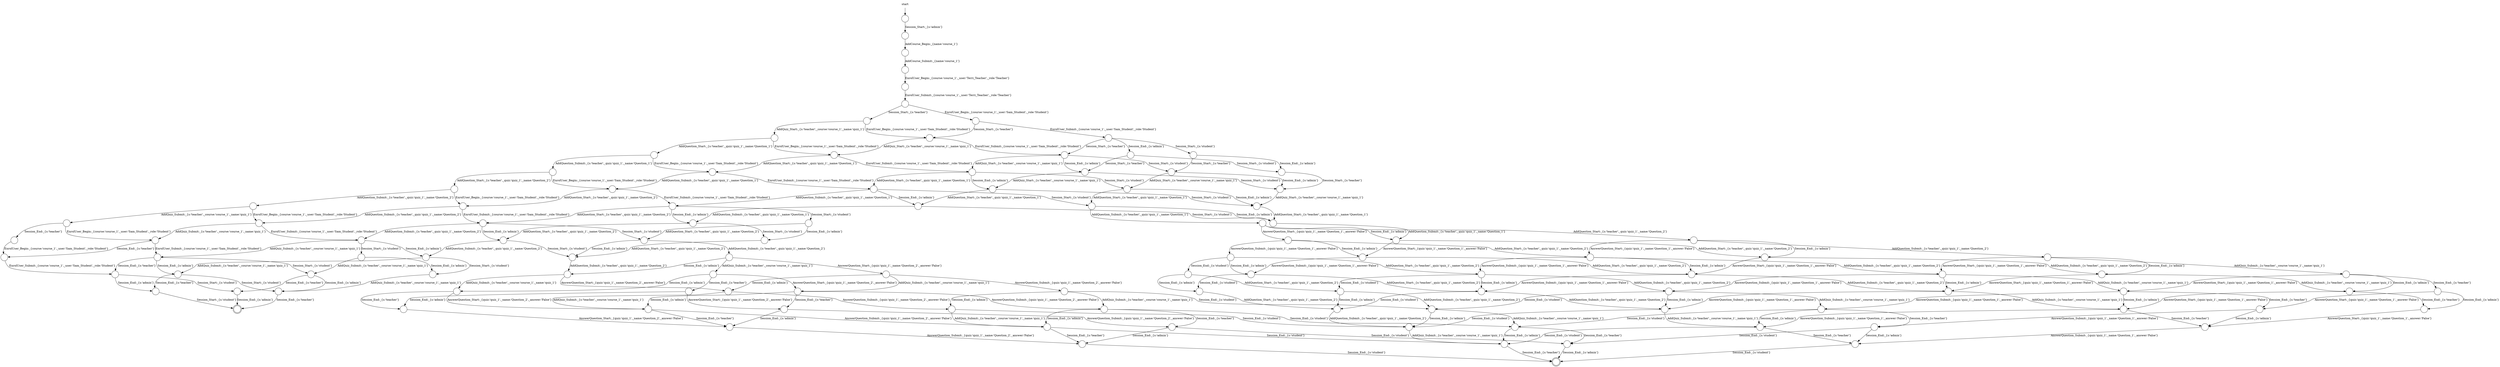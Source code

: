 digraph moodle {
  0 [shape=circle label="" ]
  1 [shape=circle label="" ]
  2 [shape=circle label="" ]
  3 [shape=circle label="" ]
  4 [shape=circle label="" ]
  5 [shape=circle label="" ]
  6 [shape=circle label="" ]
  7 [shape=circle label="" ]
  8 [shape=circle label="" ]
  9 [shape=circle label="" ]
  10 [shape=circle label="" ]
  11 [shape=circle label="" ]
  12 [shape=circle label="" ]
  13 [shape=circle label="" ]
  14 [shape=circle label="" ]
  15 [shape=circle label="" ]
  16 [shape=circle label="" ]
  17 [shape=circle label="" ]
  18 [shape=circle label="" ]
  19 [shape=circle label="" ]
  20 [shape=circle label="" ]
  21 [shape=circle label="" ]
  22 [shape=circle label="" ]
  23 [shape=circle label="" ]
  24 [shape=circle label="" ]
  25 [shape=circle label="" ]
  26 [shape=circle label="" ]
  27 [shape=circle label="" ]
  28 [shape=circle label="" ]
  29 [shape=circle label="" ]
  30 [shape=circle label="" ]
  31 [shape=circle label="" ]
  32 [shape=circle label="" ]
  33 [shape=circle label="" ]
  34 [shape=circle label="" ]
  35 [shape=circle label="" ]
  36 [shape=circle label="" ]
  37 [shape=circle label="" ]
  38 [shape=circle label="" ]
  39 [shape=circle label="" ]
  40 [shape=circle label="" ]
  41 [shape=circle label="" ]
  42 [shape=circle label="" ]
  43 [shape=circle label="" ]
  44 [shape=circle label="" ]
  45 [shape=circle label="" ]
  46 [shape=circle label="" ]
  47 [shape=circle label="" ]
  48 [shape=circle label="" ]
  49 [shape=circle label="" ]
  50 [shape=circle label="" ]
  51 [shape=circle label="" ]
  52 [shape=circle label="" ]
  53 [shape=circle label="" ]
  54 [shape=circle label="" ]
  55 [shape=circle label="" ]
  56 [shape=circle label="" ]
  57 [shape=circle label="" ]
  58 [shape=circle label="" ]
  59 [shape=circle label="" ]
  60 [shape=circle label="" ]
  61 [shape=circle label="" ]
  62 [shape=circle label="" ]
  63 [shape=circle label="" ]
  64 [shape=circle label="" ]
  65 [shape=circle label="" ]
  66 [shape=circle label="" ]
  67 [shape=circle label="" ]
  68 [shape=circle label="" ]
  69 [shape=circle label="" ]
  70 [shape=circle label="" ]
  71 [shape=circle label="" ]
  72 [shape=circle label="" ]
  73 [shape=circle label="" ]
  74 [shape=circle label="" ]
  75 [shape=circle label="" ]
  76 [shape=circle label="" ]
  77 [shape=circle label="" ]
  78 [shape=circle label="" ]
  79 [shape=circle label="" ]
  80 [shape=circle label="" ]
  81 [shape=circle label="" ]
  82 [shape=circle label="" ]
  83 [shape=circle label="" ]
  84 [shape=circle label="" ]
  85 [shape=circle label="" ]
  86 [shape=circle label="" ]
  87 [shape=circle label="" ]
  88 [shape=circle label="" ]
  89 [shape=circle label="" ]
  90 [shape=circle label="" ]
  91 [shape=circle label="" ]
  92 [shape=circle label="" ]
  93 [shape=circle label="" ]
  94 [shape=circle label="" ]
  95 [shape=circle label="" ]
  96 [shape=circle label="" ]
  97 [shape=circle label="" ]
  98 [shape=circle label="" ]
  99 [shape=circle label="" ]
  100 [shape=circle label="" ]
  101 [shape=circle label="" ]
  102 [shape=circle label="" ]
  103 [shape=circle label="" ]
  104 [shape=circle label="" ]
  105 [shape=circle label="" ]
  106 [shape=circle label="" ]
  107 [shape=circle label="" ]
  108 [shape=circle label="" ]
  109 [shape=circle label="" ]
  110 [shape=circle label="" ]
  111 [shape=circle label="" ]
  112 [shape=circle label="" ]
  113 [shape=circle label="" ]
  114 [shape=circle label="" ]
  115 [shape=doublecircle label="" ]
  116 [shape=doublecircle label="" ]
  -1 [shape=none label="start" ]
  0 -> 1 [label="Session_Start:_{s:'teacher'}"]
  0 -> 18 [label="Session_Start:_{s:'student'}"]
  1 -> 5 [label="Session_Start:_{s:'student'}"]
  1 -> 20 [label="AddQuiz_Start:_{s:'teacher',_course:'course_1',_name:'quiz_1'}"]
  2 -> 6 [label="Session_Start:_{s:'teacher'}"]
  2 -> 96 [label="EnrolUser_Begin:_{course:'course_1',_user:'Sam_Student',_role:'Student'}"]
  3 -> 30 [label="Session_End:_{s:'admin'}"]
  3 -> 72 [label="AddQuiz_Submit:_{s:'teacher',_course:'course_1',_name:'quiz_1'}"]
  3 -> 85 [label="AnswerQuestion_Start:_{quiz:'quiz_1',_name:'Question_1',_answer:'False'}"]
  4 -> 28 [label="Session_End:_{s:'teacher'}"]
  4 -> 93 [label="AnswerQuestion_Start:_{quiz:'quiz_1',_name:'Question_2',_answer:'False'}"]
  5 -> 68 [label="AddQuiz_Start:_{s:'teacher',_course:'course_1',_name:'quiz_1'}"]
  6 -> 73 [label="AddQuiz_Start:_{s:'teacher',_course:'course_1',_name:'quiz_1'}"]
  6 -> 83 [label="EnrolUser_Begin:_{course:'course_1',_user:'Sam_Student',_role:'Student'}"]
  7 -> 29 [label="AddQuiz_Submit:_{s:'teacher',_course:'course_1',_name:'quiz_1'}"]
  7 -> 99 [label="AnswerQuestion_Start:_{quiz:'quiz_1',_name:'Question_2',_answer:'False'}"]
  7 -> 106 [label="Session_End:_{s:'admin'}"]
  8 -> 24 [label="AnswerQuestion_Start:_{quiz:'quiz_1',_name:'Question_1',_answer:'False'}"]
  8 -> 25 [label="Session_End:_{s:'teacher'}"]
  9 -> 11 [label="AnswerQuestion_Submit:_{quiz:'quiz_1',_name:'Question_1',_answer:'False'}"]
  9 -> 24 [label="AddQuiz_Submit:_{s:'teacher',_course:'course_1',_name:'quiz_1'}"]
  10 -> 70 [label="AddQuiz_Submit:_{s:'teacher',_course:'course_1',_name:'quiz_1'}"]
  10 -> 90 [label="Session_End:_{s:'student'}"]
  11 -> 71 [label="AddQuiz_Submit:_{s:'teacher',_course:'course_1',_name:'quiz_1'}"]
  11 -> 90 [label="Session_End:_{s:'student'}"]
  12 -> 26 [label="AddQuestion_Start:_{s:'teacher',_quiz:'quiz_1',_name:'Question_1'}"]
  12 -> 48 [label="EnrolUser_Submit:_{course:'course_1',_user:'Sam_Student',_role:'Student'}"]
  13 -> 115 [label="Session_End:_{s:'admin'}"]
  14 -> 16 [label="AddQuestion_Start:_{s:'teacher',_quiz:'quiz_1',_name:'Question_2'}"]
  14 -> 32 [label="Session_End:_{s:'admin'}"]
  15 -> 80 [label="Session_End:_{s:'admin'}"]
  15 -> 107 [label="Session_Start:_{s:'student'}"]
  16 -> 7 [label="AddQuestion_Submit:_{s:'teacher',_quiz:'quiz_1',_name:'Question_2'}"]
  16 -> 58 [label="Session_End:_{s:'admin'}"]
  17 -> 10 [label="AnswerQuestion_Submit:_{quiz:'quiz_1',_name:'Question_2',_answer:'False'}"]
  17 -> 93 [label="AddQuiz_Submit:_{s:'teacher',_course:'course_1',_name:'quiz_1'}"]
  18 -> 5 [label="Session_Start:_{s:'teacher'}"]
  19 -> 62 [label="Session_End:_{s:'teacher'}"]
  19 -> 65 [label="EnrolUser_Submit:_{course:'course_1',_user:'Sam_Student',_role:'Student'}"]
  20 -> 56 [label="AddQuestion_Start:_{s:'teacher',_quiz:'quiz_1',_name:'Question_1'}"]
  20 -> 68 [label="Session_Start:_{s:'student'}"]
  21 -> 13 [label="Session_End:_{s:'teacher'}"]
  21 -> 82 [label="Session_End:_{s:'admin'}"]
  22 -> 1 [label="Session_End:_{s:'admin'}"]
  22 -> 48 [label="AddQuiz_Start:_{s:'teacher',_course:'course_1',_name:'quiz_1'}"]
  22 -> 113 [label="Session_Start:_{s:'student'}"]
  23 -> 49 [label="Session_End:_{s:'admin'}"]
  23 -> 92 [label="AnswerQuestion_Submit:_{quiz:'quiz_1',_name:'Question_1',_answer:'False'}"]
  24 -> 49 [label="Session_End:_{s:'teacher'}"]
  24 -> 71 [label="AnswerQuestion_Submit:_{quiz:'quiz_1',_name:'Question_1',_answer:'False'}"]
  25 -> 49 [label="AnswerQuestion_Start:_{quiz:'quiz_1',_name:'Question_1',_answer:'False'}"]
  26 -> 38 [label="EnrolUser_Submit:_{course:'course_1',_user:'Sam_Student',_role:'Student'}"]
  26 -> 101 [label="AddQuestion_Submit:_{s:'teacher',_quiz:'quiz_1',_name:'Question_1'}"]
  27 -> 30 [label="AddQuestion_Submit:_{s:'teacher',_quiz:'quiz_1',_name:'Question_2'}"]
  27 -> 59 [label="AnswerQuestion_Start:_{quiz:'quiz_1',_name:'Question_1',_answer:'False'}"]
  28 -> 66 [label="AnswerQuestion_Start:_{quiz:'quiz_1',_name:'Question_2',_answer:'False'}"]
  29 -> 4 [label="Session_End:_{s:'admin'}"]
  29 -> 36 [label="Session_End:_{s:'teacher'}"]
  29 -> 67 [label="AnswerQuestion_Start:_{quiz:'quiz_1',_name:'Question_2',_answer:'False'}"]
  30 -> 8 [label="AddQuiz_Submit:_{s:'teacher',_course:'course_1',_name:'quiz_1'}"]
  30 -> 9 [label="AnswerQuestion_Start:_{quiz:'quiz_1',_name:'Question_1',_answer:'False'}"]
  31 -> 50 [label="AddQuiz_Submit:_{s:'teacher',_course:'course_1',_name:'quiz_1'}"]
  32 -> 58 [label="AddQuestion_Start:_{s:'teacher',_quiz:'quiz_1',_name:'Question_2'}"]
  33 -> 27 [label="AddQuestion_Start:_{s:'teacher',_quiz:'quiz_1',_name:'Question_2'}"]
  33 -> 51 [label="AnswerQuestion_Start:_{quiz:'quiz_1',_name:'Question_1',_answer:'False'}"]
  34 -> 62 [label="EnrolUser_Begin:_{course:'course_1',_user:'Sam_Student',_role:'Student'}"]
  35 -> 87 [label="AddCourse_Begin:_{name:'course_1'}"]
  36 -> 28 [label="Session_End:_{s:'admin'}"]
  36 -> 63 [label="AnswerQuestion_Start:_{quiz:'quiz_1',_name:'Question_2',_answer:'False'}"]
  37 -> 42 [label="AddQuestion_Submit:_{s:'teacher',_quiz:'quiz_1',_name:'Question_2'}"]
  37 -> 61 [label="Session_End:_{s:'admin'}"]
  37 -> 111 [label="Session_End:_{s:'student'}"]
  38 -> 56 [label="Session_End:_{s:'admin'}"]
  38 -> 86 [label="Session_Start:_{s:'student'}"]
  38 -> 114 [label="AddQuestion_Submit:_{s:'teacher',_quiz:'quiz_1',_name:'Question_1'}"]
  39 -> 43 [label="EnrolUser_Begin:_{course:'course_1',_user:'Terri_Teacher',_role:'Teacher'}"]
  40 -> 10 [label="Session_End:_{s:'admin'}"]
  40 -> 54 [label="Session_End:_{s:'student'}"]
  40 -> 75 [label="AddQuiz_Submit:_{s:'teacher',_course:'course_1',_name:'quiz_1'}"]
  41 -> 23 [label="Session_End:_{s:'teacher'}"]
  41 -> 24 [label="Session_End:_{s:'admin'}"]
  41 -> 76 [label="AnswerQuestion_Submit:_{quiz:'quiz_1',_name:'Question_1',_answer:'False'}"]
  42 -> 11 [label="Session_End:_{s:'admin'}"]
  42 -> 54 [label="Session_End:_{s:'student'}"]
  42 -> 76 [label="AddQuiz_Submit:_{s:'teacher',_course:'course_1',_name:'quiz_1'}"]
  43 -> 2 [label="EnrolUser_Submit:_{course:'course_1',_user:'Terri_Teacher',_role:'Teacher'}"]
  44 -> 37 [label="AddQuestion_Start:_{s:'teacher',_quiz:'quiz_1',_name:'Question_2'}"]
  44 -> 52 [label="Session_End:_{s:'admin'}"]
  44 -> 103 [label="Session_End:_{s:'student'}"]
  45 -> 33 [label="Session_End:_{s:'admin'}"]
  45 -> 57 [label="AddQuestion_Start:_{s:'teacher',_quiz:'quiz_1',_name:'Question_2'}"]
  45 -> 81 [label="AnswerQuestion_Start:_{quiz:'quiz_1',_name:'Question_1',_answer:'False'}"]
  46 -> 26 [label="EnrolUser_Begin:_{course:'course_1',_user:'Sam_Student',_role:'Student'}"]
  46 -> 102 [label="AddQuestion_Submit:_{s:'teacher',_quiz:'quiz_1',_name:'Question_1'}"]
  47 -> 33 [label="AddQuestion_Submit:_{s:'teacher',_quiz:'quiz_1',_name:'Question_1'}"]
  48 -> 20 [label="Session_End:_{s:'admin'}"]
  48 -> 38 [label="AddQuestion_Start:_{s:'teacher',_quiz:'quiz_1',_name:'Question_1'}"]
  48 -> 55 [label="Session_Start:_{s:'student'}"]
  49 -> 79 [label="AnswerQuestion_Submit:_{quiz:'quiz_1',_name:'Question_1',_answer:'False'}"]
  50 -> 116 [label="Session_End:_{s:'teacher'}"]
  51 -> 52 [label="AnswerQuestion_Submit:_{quiz:'quiz_1',_name:'Question_1',_answer:'False'}"]
  51 -> 59 [label="AddQuestion_Start:_{s:'teacher',_quiz:'quiz_1',_name:'Question_2'}"]
  52 -> 61 [label="AddQuestion_Start:_{s:'teacher',_quiz:'quiz_1',_name:'Question_2'}"]
  52 -> 109 [label="Session_End:_{s:'student'}"]
  53 -> 19 [label="EnrolUser_Begin:_{course:'course_1',_user:'Sam_Student',_role:'Student'}"]
  53 -> 34 [label="Session_End:_{s:'teacher'}"]
  54 -> 21 [label="AddQuiz_Submit:_{s:'teacher',_course:'course_1',_name:'quiz_1'}"]
  54 -> 90 [label="Session_End:_{s:'admin'}"]
  55 -> 68 [label="Session_End:_{s:'admin'}"]
  55 -> 86 [label="AddQuestion_Start:_{s:'teacher',_quiz:'quiz_1',_name:'Question_1'}"]
  56 -> 47 [label="Session_Start:_{s:'student'}"]
  56 -> 100 [label="AddQuestion_Submit:_{s:'teacher',_quiz:'quiz_1',_name:'Question_1'}"]
  57 -> 3 [label="AddQuestion_Submit:_{s:'teacher',_quiz:'quiz_1',_name:'Question_2'}"]
  57 -> 27 [label="Session_End:_{s:'admin'}"]
  57 -> 64 [label="AnswerQuestion_Start:_{quiz:'quiz_1',_name:'Question_1',_answer:'False'}"]
  58 -> 106 [label="AddQuestion_Submit:_{s:'teacher',_quiz:'quiz_1',_name:'Question_2'}"]
  59 -> 9 [label="AddQuestion_Submit:_{s:'teacher',_quiz:'quiz_1',_name:'Question_2'}"]
  59 -> 61 [label="AnswerQuestion_Submit:_{quiz:'quiz_1',_name:'Question_1',_answer:'False'}"]
  60 -> 58 [label="Session_Start:_{s:'student'}"]
  60 -> 98 [label="AddQuestion_Submit:_{s:'teacher',_quiz:'quiz_1',_name:'Question_2'}"]
  61 -> 11 [label="AddQuestion_Submit:_{s:'teacher',_quiz:'quiz_1',_name:'Question_2'}"]
  61 -> 105 [label="Session_End:_{s:'student'}"]
  62 -> 15 [label="EnrolUser_Submit:_{course:'course_1',_user:'Sam_Student',_role:'Student'}"]
  63 -> 66 [label="Session_End:_{s:'admin'}"]
  63 -> 91 [label="AnswerQuestion_Submit:_{quiz:'quiz_1',_name:'Question_2',_answer:'False'}"]
  64 -> 37 [label="AnswerQuestion_Submit:_{quiz:'quiz_1',_name:'Question_1',_answer:'False'}"]
  64 -> 59 [label="Session_End:_{s:'admin'}"]
  64 -> 85 [label="AddQuestion_Submit:_{s:'teacher',_quiz:'quiz_1',_name:'Question_2'}"]
  65 -> 15 [label="Session_End:_{s:'teacher'}"]
  65 -> 69 [label="Session_End:_{s:'admin'}"]
  65 -> 110 [label="Session_Start:_{s:'student'}"]
  66 -> 77 [label="AnswerQuestion_Submit:_{quiz:'quiz_1',_name:'Question_2',_answer:'False'}"]
  67 -> 63 [label="Session_End:_{s:'teacher'}"]
  67 -> 75 [label="AnswerQuestion_Submit:_{quiz:'quiz_1',_name:'Question_2',_answer:'False'}"]
  67 -> 93 [label="Session_End:_{s:'admin'}"]
  68 -> 47 [label="AddQuestion_Start:_{s:'teacher',_quiz:'quiz_1',_name:'Question_1'}"]
  69 -> 50 [label="Session_Start:_{s:'student'}"]
  69 -> 80 [label="Session_End:_{s:'teacher'}"]
  70 -> 77 [label="Session_End:_{s:'teacher'}"]
  70 -> 82 [label="Session_End:_{s:'student'}"]
  71 -> 79 [label="Session_End:_{s:'teacher'}"]
  71 -> 82 [label="Session_End:_{s:'student'}"]
  72 -> 8 [label="Session_End:_{s:'admin'}"]
  72 -> 41 [label="AnswerQuestion_Start:_{quiz:'quiz_1',_name:'Question_1',_answer:'False'}"]
  72 -> 78 [label="Session_End:_{s:'teacher'}"]
  73 -> 12 [label="EnrolUser_Begin:_{course:'course_1',_user:'Sam_Student',_role:'Student'}"]
  73 -> 46 [label="AddQuestion_Start:_{s:'teacher',_quiz:'quiz_1',_name:'Question_1'}"]
  74 -> 31 [label="Session_End:_{s:'admin'}"]
  74 -> 110 [label="AddQuiz_Submit:_{s:'teacher',_course:'course_1',_name:'quiz_1'}"]
  75 -> 21 [label="Session_End:_{s:'student'}"]
  75 -> 70 [label="Session_End:_{s:'admin'}"]
  75 -> 91 [label="Session_End:_{s:'teacher'}"]
  76 -> 21 [label="Session_End:_{s:'student'}"]
  76 -> 71 [label="Session_End:_{s:'admin'}"]
  76 -> 92 [label="Session_End:_{s:'teacher'}"]
  77 -> 115 [label="Session_End:_{s:'student'}"]
  78 -> 23 [label="AnswerQuestion_Start:_{quiz:'quiz_1',_name:'Question_1',_answer:'False'}"]
  78 -> 25 [label="Session_End:_{s:'admin'}"]
  79 -> 115 [label="Session_End:_{s:'student'}"]
  80 -> 116 [label="Session_Start:_{s:'student'}"]
  81 -> 44 [label="AnswerQuestion_Submit:_{quiz:'quiz_1',_name:'Question_1',_answer:'False'}"]
  81 -> 51 [label="Session_End:_{s:'admin'}"]
  81 -> 64 [label="AddQuestion_Start:_{s:'teacher',_quiz:'quiz_1',_name:'Question_2'}"]
  82 -> 115 [label="Session_End:_{s:'teacher'}"]
  83 -> 12 [label="AddQuiz_Start:_{s:'teacher',_course:'course_1',_name:'quiz_1'}"]
  83 -> 22 [label="EnrolUser_Submit:_{course:'course_1',_user:'Sam_Student',_role:'Student'}"]
  84 -> 16 [label="Session_Start:_{s:'student'}"]
  84 -> 60 [label="Session_End:_{s:'admin'}"]
  84 -> 97 [label="AddQuestion_Submit:_{s:'teacher',_quiz:'quiz_1',_name:'Question_2'}"]
  85 -> 9 [label="Session_End:_{s:'admin'}"]
  85 -> 41 [label="AddQuiz_Submit:_{s:'teacher',_course:'course_1',_name:'quiz_1'}"]
  85 -> 42 [label="AnswerQuestion_Submit:_{quiz:'quiz_1',_name:'Question_1',_answer:'False'}"]
  86 -> 45 [label="AddQuestion_Submit:_{s:'teacher',_quiz:'quiz_1',_name:'Question_1'}"]
  86 -> 47 [label="Session_End:_{s:'admin'}"]
  87 -> 39 [label="AddCourse_Submit:_{name:'course_1'}"]
  88 -> 0 [label="Session_End:_{s:'admin'}"]
  88 -> 22 [label="Session_Start:_{s:'teacher'}"]
  88 -> 94 [label="Session_Start:_{s:'student'}"]
  89 -> 84 [label="EnrolUser_Submit:_{course:'course_1',_user:'Sam_Student',_role:'Student'}"]
  89 -> 104 [label="AddQuestion_Submit:_{s:'teacher',_quiz:'quiz_1',_name:'Question_2'}"]
  90 -> 82 [label="AddQuiz_Submit:_{s:'teacher',_course:'course_1',_name:'quiz_1'}"]
  91 -> 13 [label="Session_End:_{s:'student'}"]
  91 -> 77 [label="Session_End:_{s:'admin'}"]
  92 -> 13 [label="Session_End:_{s:'student'}"]
  92 -> 79 [label="Session_End:_{s:'admin'}"]
  93 -> 66 [label="Session_End:_{s:'teacher'}"]
  93 -> 70 [label="AnswerQuestion_Submit:_{quiz:'quiz_1',_name:'Question_2',_answer:'False'}"]
  94 -> 18 [label="Session_End:_{s:'admin'}"]
  94 -> 113 [label="Session_Start:_{s:'teacher'}"]
  95 -> 35 [label="Session_Start:_{s:'admin'}"]
  96 -> 83 [label="Session_Start:_{s:'teacher'}"]
  96 -> 88 [label="EnrolUser_Submit:_{course:'course_1',_user:'Sam_Student',_role:'Student'}"]
  97 -> 65 [label="AddQuiz_Submit:_{s:'teacher',_course:'course_1',_name:'quiz_1'}"]
  97 -> 74 [label="Session_Start:_{s:'student'}"]
  97 -> 98 [label="Session_End:_{s:'admin'}"]
  98 -> 31 [label="Session_Start:_{s:'student'}"]
  98 -> 69 [label="AddQuiz_Submit:_{s:'teacher',_course:'course_1',_name:'quiz_1'}"]
  99 -> 17 [label="Session_End:_{s:'admin'}"]
  99 -> 40 [label="AnswerQuestion_Submit:_{quiz:'quiz_1',_name:'Question_2',_answer:'False'}"]
  99 -> 67 [label="AddQuiz_Submit:_{s:'teacher',_course:'course_1',_name:'quiz_1'}"]
  100 -> 32 [label="Session_Start:_{s:'student'}"]
  100 -> 60 [label="AddQuestion_Start:_{s:'teacher',_quiz:'quiz_1',_name:'Question_2'}"]
  101 -> 89 [label="AddQuestion_Start:_{s:'teacher',_quiz:'quiz_1',_name:'Question_2'}"]
  101 -> 114 [label="EnrolUser_Submit:_{course:'course_1',_user:'Sam_Student',_role:'Student'}"]
  102 -> 101 [label="EnrolUser_Begin:_{course:'course_1',_user:'Sam_Student',_role:'Student'}"]
  102 -> 112 [label="AddQuestion_Start:_{s:'teacher',_quiz:'quiz_1',_name:'Question_2'}"]
  103 -> 109 [label="Session_End:_{s:'admin'}"]
  103 -> 111 [label="AddQuestion_Start:_{s:'teacher',_quiz:'quiz_1',_name:'Question_2'}"]
  104 -> 19 [label="AddQuiz_Submit:_{s:'teacher',_course:'course_1',_name:'quiz_1'}"]
  104 -> 97 [label="EnrolUser_Submit:_{course:'course_1',_user:'Sam_Student',_role:'Student'}"]
  105 -> 90 [label="AddQuestion_Submit:_{s:'teacher',_quiz:'quiz_1',_name:'Question_2'}"]
  106 -> 4 [label="AddQuiz_Submit:_{s:'teacher',_course:'course_1',_name:'quiz_1'}"]
  106 -> 17 [label="AnswerQuestion_Start:_{quiz:'quiz_1',_name:'Question_2',_answer:'False'}"]
  107 -> 116 [label="Session_End:_{s:'admin'}"]
  108 -> 53 [label="AddQuiz_Submit:_{s:'teacher',_course:'course_1',_name:'quiz_1'}"]
  108 -> 104 [label="EnrolUser_Begin:_{course:'course_1',_user:'Sam_Student',_role:'Student'}"]
  109 -> 105 [label="AddQuestion_Start:_{s:'teacher',_quiz:'quiz_1',_name:'Question_2'}"]
  110 -> 50 [label="Session_End:_{s:'admin'}"]
  110 -> 107 [label="Session_End:_{s:'teacher'}"]
  111 -> 54 [label="AddQuestion_Submit:_{s:'teacher',_quiz:'quiz_1',_name:'Question_2'}"]
  111 -> 105 [label="Session_End:_{s:'admin'}"]
  112 -> 89 [label="EnrolUser_Begin:_{course:'course_1',_user:'Sam_Student',_role:'Student'}"]
  112 -> 108 [label="AddQuestion_Submit:_{s:'teacher',_quiz:'quiz_1',_name:'Question_2'}"]
  113 -> 5 [label="Session_End:_{s:'admin'}"]
  113 -> 55 [label="AddQuiz_Start:_{s:'teacher',_course:'course_1',_name:'quiz_1'}"]
  114 -> 14 [label="Session_Start:_{s:'student'}"]
  114 -> 84 [label="AddQuestion_Start:_{s:'teacher',_quiz:'quiz_1',_name:'Question_2'}"]
  114 -> 100 [label="Session_End:_{s:'admin'}"]
  -1 -> 95 [label=""]
}
